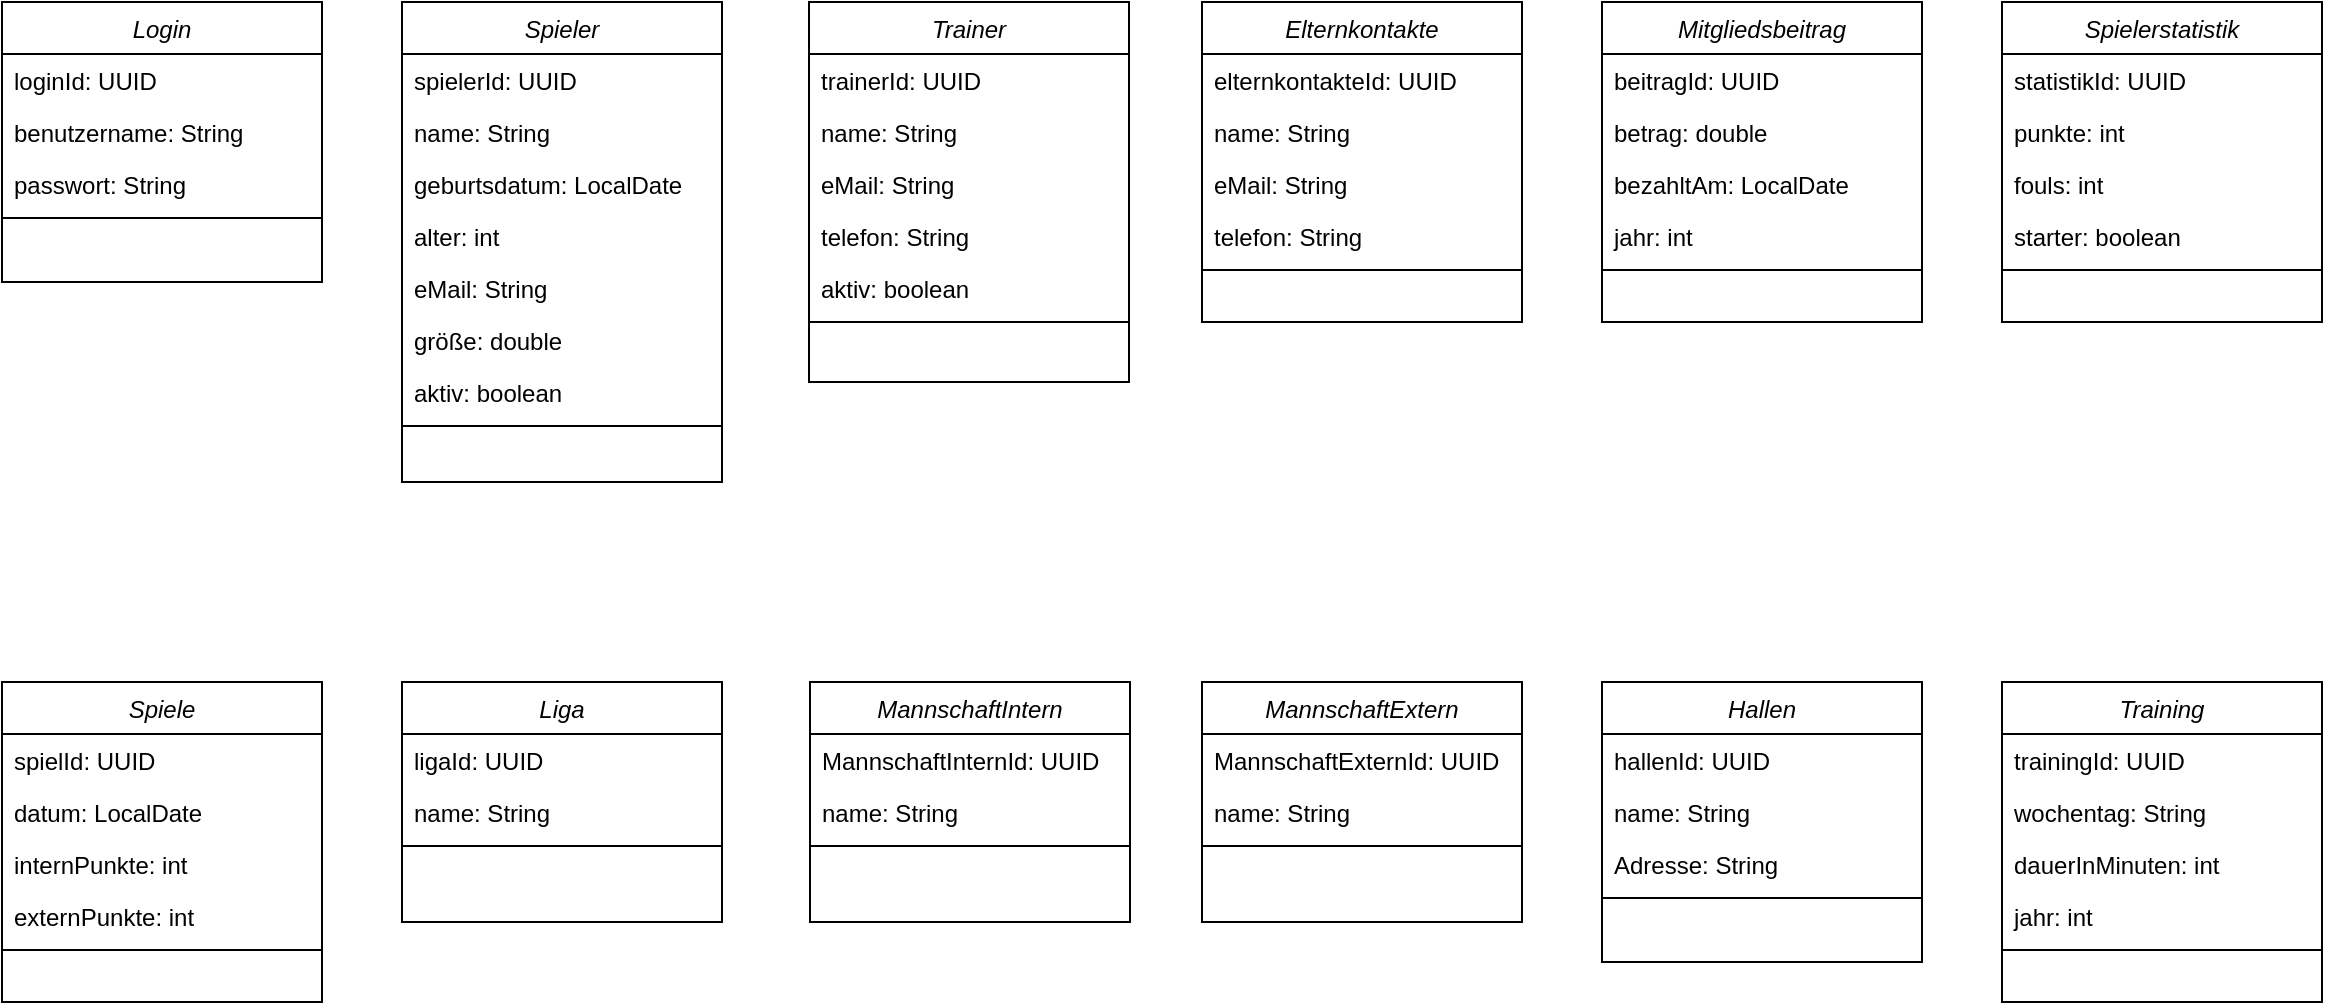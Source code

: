 <mxfile version="27.1.5">
  <diagram id="C5RBs43oDa-KdzZeNtuy" name="Page-1">
    <mxGraphModel dx="1426" dy="749" grid="1" gridSize="10" guides="1" tooltips="1" connect="1" arrows="1" fold="1" page="1" pageScale="1" pageWidth="827" pageHeight="1169" math="0" shadow="0">
      <root>
        <mxCell id="WIyWlLk6GJQsqaUBKTNV-0" />
        <mxCell id="WIyWlLk6GJQsqaUBKTNV-1" parent="WIyWlLk6GJQsqaUBKTNV-0" />
        <mxCell id="zkfFHV4jXpPFQw0GAbJ--0" value="Spieler" style="swimlane;fontStyle=2;align=center;verticalAlign=top;childLayout=stackLayout;horizontal=1;startSize=26;horizontalStack=0;resizeParent=1;resizeLast=0;collapsible=1;marginBottom=0;rounded=0;shadow=0;strokeWidth=1;" parent="WIyWlLk6GJQsqaUBKTNV-1" vertex="1">
          <mxGeometry x="210" y="10" width="160" height="240" as="geometry">
            <mxRectangle x="230" y="140" width="160" height="26" as="alternateBounds" />
          </mxGeometry>
        </mxCell>
        <mxCell id="BUYuYUJkXELkC0D5e6vk-4" value="spielerId: UUID" style="text;align=left;verticalAlign=top;spacingLeft=4;spacingRight=4;overflow=hidden;rotatable=0;points=[[0,0.5],[1,0.5]];portConstraint=eastwest;" vertex="1" parent="zkfFHV4jXpPFQw0GAbJ--0">
          <mxGeometry y="26" width="160" height="26" as="geometry" />
        </mxCell>
        <mxCell id="zkfFHV4jXpPFQw0GAbJ--1" value="name: String" style="text;align=left;verticalAlign=top;spacingLeft=4;spacingRight=4;overflow=hidden;rotatable=0;points=[[0,0.5],[1,0.5]];portConstraint=eastwest;" parent="zkfFHV4jXpPFQw0GAbJ--0" vertex="1">
          <mxGeometry y="52" width="160" height="26" as="geometry" />
        </mxCell>
        <mxCell id="zkfFHV4jXpPFQw0GAbJ--2" value="geburtsdatum: LocalDate" style="text;align=left;verticalAlign=top;spacingLeft=4;spacingRight=4;overflow=hidden;rotatable=0;points=[[0,0.5],[1,0.5]];portConstraint=eastwest;rounded=0;shadow=0;html=0;" parent="zkfFHV4jXpPFQw0GAbJ--0" vertex="1">
          <mxGeometry y="78" width="160" height="26" as="geometry" />
        </mxCell>
        <mxCell id="zkfFHV4jXpPFQw0GAbJ--3" value="alter: int" style="text;align=left;verticalAlign=top;spacingLeft=4;spacingRight=4;overflow=hidden;rotatable=0;points=[[0,0.5],[1,0.5]];portConstraint=eastwest;rounded=0;shadow=0;html=0;" parent="zkfFHV4jXpPFQw0GAbJ--0" vertex="1">
          <mxGeometry y="104" width="160" height="26" as="geometry" />
        </mxCell>
        <mxCell id="zkfFHV4jXpPFQw0GAbJ--5" value="eMail: String" style="text;align=left;verticalAlign=top;spacingLeft=4;spacingRight=4;overflow=hidden;rotatable=0;points=[[0,0.5],[1,0.5]];portConstraint=eastwest;" parent="zkfFHV4jXpPFQw0GAbJ--0" vertex="1">
          <mxGeometry y="130" width="160" height="26" as="geometry" />
        </mxCell>
        <mxCell id="BUYuYUJkXELkC0D5e6vk-0" value="größe: double" style="text;align=left;verticalAlign=top;spacingLeft=4;spacingRight=4;overflow=hidden;rotatable=0;points=[[0,0.5],[1,0.5]];portConstraint=eastwest;rounded=0;shadow=0;html=0;" vertex="1" parent="zkfFHV4jXpPFQw0GAbJ--0">
          <mxGeometry y="156" width="160" height="26" as="geometry" />
        </mxCell>
        <mxCell id="BUYuYUJkXELkC0D5e6vk-1" value="aktiv: boolean" style="text;align=left;verticalAlign=top;spacingLeft=4;spacingRight=4;overflow=hidden;rotatable=0;points=[[0,0.5],[1,0.5]];portConstraint=eastwest;" vertex="1" parent="zkfFHV4jXpPFQw0GAbJ--0">
          <mxGeometry y="182" width="160" height="26" as="geometry" />
        </mxCell>
        <mxCell id="zkfFHV4jXpPFQw0GAbJ--4" value="" style="line;html=1;strokeWidth=1;align=left;verticalAlign=middle;spacingTop=-1;spacingLeft=3;spacingRight=3;rotatable=0;labelPosition=right;points=[];portConstraint=eastwest;" parent="zkfFHV4jXpPFQw0GAbJ--0" vertex="1">
          <mxGeometry y="208" width="160" height="8" as="geometry" />
        </mxCell>
        <mxCell id="BUYuYUJkXELkC0D5e6vk-6" value="Trainer" style="swimlane;fontStyle=2;align=center;verticalAlign=top;childLayout=stackLayout;horizontal=1;startSize=26;horizontalStack=0;resizeParent=1;resizeLast=0;collapsible=1;marginBottom=0;rounded=0;shadow=0;strokeWidth=1;" vertex="1" parent="WIyWlLk6GJQsqaUBKTNV-1">
          <mxGeometry x="413.5" y="10" width="160" height="190" as="geometry">
            <mxRectangle x="230" y="140" width="160" height="26" as="alternateBounds" />
          </mxGeometry>
        </mxCell>
        <mxCell id="BUYuYUJkXELkC0D5e6vk-7" value="trainerId: UUID" style="text;align=left;verticalAlign=top;spacingLeft=4;spacingRight=4;overflow=hidden;rotatable=0;points=[[0,0.5],[1,0.5]];portConstraint=eastwest;" vertex="1" parent="BUYuYUJkXELkC0D5e6vk-6">
          <mxGeometry y="26" width="160" height="26" as="geometry" />
        </mxCell>
        <mxCell id="BUYuYUJkXELkC0D5e6vk-8" value="name: String" style="text;align=left;verticalAlign=top;spacingLeft=4;spacingRight=4;overflow=hidden;rotatable=0;points=[[0,0.5],[1,0.5]];portConstraint=eastwest;" vertex="1" parent="BUYuYUJkXELkC0D5e6vk-6">
          <mxGeometry y="52" width="160" height="26" as="geometry" />
        </mxCell>
        <mxCell id="BUYuYUJkXELkC0D5e6vk-11" value="eMail: String" style="text;align=left;verticalAlign=top;spacingLeft=4;spacingRight=4;overflow=hidden;rotatable=0;points=[[0,0.5],[1,0.5]];portConstraint=eastwest;" vertex="1" parent="BUYuYUJkXELkC0D5e6vk-6">
          <mxGeometry y="78" width="160" height="26" as="geometry" />
        </mxCell>
        <mxCell id="BUYuYUJkXELkC0D5e6vk-15" value="telefon: String" style="text;align=left;verticalAlign=top;spacingLeft=4;spacingRight=4;overflow=hidden;rotatable=0;points=[[0,0.5],[1,0.5]];portConstraint=eastwest;" vertex="1" parent="BUYuYUJkXELkC0D5e6vk-6">
          <mxGeometry y="104" width="160" height="26" as="geometry" />
        </mxCell>
        <mxCell id="BUYuYUJkXELkC0D5e6vk-13" value="aktiv: boolean" style="text;align=left;verticalAlign=top;spacingLeft=4;spacingRight=4;overflow=hidden;rotatable=0;points=[[0,0.5],[1,0.5]];portConstraint=eastwest;" vertex="1" parent="BUYuYUJkXELkC0D5e6vk-6">
          <mxGeometry y="130" width="160" height="26" as="geometry" />
        </mxCell>
        <mxCell id="BUYuYUJkXELkC0D5e6vk-14" value="" style="line;html=1;strokeWidth=1;align=left;verticalAlign=middle;spacingTop=-1;spacingLeft=3;spacingRight=3;rotatable=0;labelPosition=right;points=[];portConstraint=eastwest;" vertex="1" parent="BUYuYUJkXELkC0D5e6vk-6">
          <mxGeometry y="156" width="160" height="8" as="geometry" />
        </mxCell>
        <mxCell id="BUYuYUJkXELkC0D5e6vk-16" value="Login" style="swimlane;fontStyle=2;align=center;verticalAlign=top;childLayout=stackLayout;horizontal=1;startSize=26;horizontalStack=0;resizeParent=1;resizeLast=0;collapsible=1;marginBottom=0;rounded=0;shadow=0;strokeWidth=1;" vertex="1" parent="WIyWlLk6GJQsqaUBKTNV-1">
          <mxGeometry x="10" y="10" width="160" height="140" as="geometry">
            <mxRectangle x="230" y="140" width="160" height="26" as="alternateBounds" />
          </mxGeometry>
        </mxCell>
        <mxCell id="BUYuYUJkXELkC0D5e6vk-17" value="loginId: UUID" style="text;align=left;verticalAlign=top;spacingLeft=4;spacingRight=4;overflow=hidden;rotatable=0;points=[[0,0.5],[1,0.5]];portConstraint=eastwest;" vertex="1" parent="BUYuYUJkXELkC0D5e6vk-16">
          <mxGeometry y="26" width="160" height="26" as="geometry" />
        </mxCell>
        <mxCell id="BUYuYUJkXELkC0D5e6vk-18" value="benutzername: String" style="text;align=left;verticalAlign=top;spacingLeft=4;spacingRight=4;overflow=hidden;rotatable=0;points=[[0,0.5],[1,0.5]];portConstraint=eastwest;" vertex="1" parent="BUYuYUJkXELkC0D5e6vk-16">
          <mxGeometry y="52" width="160" height="26" as="geometry" />
        </mxCell>
        <mxCell id="BUYuYUJkXELkC0D5e6vk-19" value="passwort: String" style="text;align=left;verticalAlign=top;spacingLeft=4;spacingRight=4;overflow=hidden;rotatable=0;points=[[0,0.5],[1,0.5]];portConstraint=eastwest;" vertex="1" parent="BUYuYUJkXELkC0D5e6vk-16">
          <mxGeometry y="78" width="160" height="26" as="geometry" />
        </mxCell>
        <mxCell id="BUYuYUJkXELkC0D5e6vk-22" value="" style="line;html=1;strokeWidth=1;align=left;verticalAlign=middle;spacingTop=-1;spacingLeft=3;spacingRight=3;rotatable=0;labelPosition=right;points=[];portConstraint=eastwest;" vertex="1" parent="BUYuYUJkXELkC0D5e6vk-16">
          <mxGeometry y="104" width="160" height="8" as="geometry" />
        </mxCell>
        <mxCell id="BUYuYUJkXELkC0D5e6vk-23" value="Elternkontakte" style="swimlane;fontStyle=2;align=center;verticalAlign=top;childLayout=stackLayout;horizontal=1;startSize=26;horizontalStack=0;resizeParent=1;resizeLast=0;collapsible=1;marginBottom=0;rounded=0;shadow=0;strokeWidth=1;" vertex="1" parent="WIyWlLk6GJQsqaUBKTNV-1">
          <mxGeometry x="610" y="10" width="160" height="160" as="geometry">
            <mxRectangle x="230" y="140" width="160" height="26" as="alternateBounds" />
          </mxGeometry>
        </mxCell>
        <mxCell id="BUYuYUJkXELkC0D5e6vk-24" value="elternkontakteId: UUID" style="text;align=left;verticalAlign=top;spacingLeft=4;spacingRight=4;overflow=hidden;rotatable=0;points=[[0,0.5],[1,0.5]];portConstraint=eastwest;" vertex="1" parent="BUYuYUJkXELkC0D5e6vk-23">
          <mxGeometry y="26" width="160" height="26" as="geometry" />
        </mxCell>
        <mxCell id="BUYuYUJkXELkC0D5e6vk-25" value="name: String" style="text;align=left;verticalAlign=top;spacingLeft=4;spacingRight=4;overflow=hidden;rotatable=0;points=[[0,0.5],[1,0.5]];portConstraint=eastwest;" vertex="1" parent="BUYuYUJkXELkC0D5e6vk-23">
          <mxGeometry y="52" width="160" height="26" as="geometry" />
        </mxCell>
        <mxCell id="BUYuYUJkXELkC0D5e6vk-26" value="eMail: String" style="text;align=left;verticalAlign=top;spacingLeft=4;spacingRight=4;overflow=hidden;rotatable=0;points=[[0,0.5],[1,0.5]];portConstraint=eastwest;" vertex="1" parent="BUYuYUJkXELkC0D5e6vk-23">
          <mxGeometry y="78" width="160" height="26" as="geometry" />
        </mxCell>
        <mxCell id="BUYuYUJkXELkC0D5e6vk-27" value="telefon: String" style="text;align=left;verticalAlign=top;spacingLeft=4;spacingRight=4;overflow=hidden;rotatable=0;points=[[0,0.5],[1,0.5]];portConstraint=eastwest;" vertex="1" parent="BUYuYUJkXELkC0D5e6vk-23">
          <mxGeometry y="104" width="160" height="26" as="geometry" />
        </mxCell>
        <mxCell id="BUYuYUJkXELkC0D5e6vk-29" value="" style="line;html=1;strokeWidth=1;align=left;verticalAlign=middle;spacingTop=-1;spacingLeft=3;spacingRight=3;rotatable=0;labelPosition=right;points=[];portConstraint=eastwest;" vertex="1" parent="BUYuYUJkXELkC0D5e6vk-23">
          <mxGeometry y="130" width="160" height="8" as="geometry" />
        </mxCell>
        <mxCell id="BUYuYUJkXELkC0D5e6vk-30" value="Mitgliedsbeitrag" style="swimlane;fontStyle=2;align=center;verticalAlign=top;childLayout=stackLayout;horizontal=1;startSize=26;horizontalStack=0;resizeParent=1;resizeLast=0;collapsible=1;marginBottom=0;rounded=0;shadow=0;strokeWidth=1;" vertex="1" parent="WIyWlLk6GJQsqaUBKTNV-1">
          <mxGeometry x="810" y="10" width="160" height="160" as="geometry">
            <mxRectangle x="230" y="140" width="160" height="26" as="alternateBounds" />
          </mxGeometry>
        </mxCell>
        <mxCell id="BUYuYUJkXELkC0D5e6vk-31" value="beitragId: UUID" style="text;align=left;verticalAlign=top;spacingLeft=4;spacingRight=4;overflow=hidden;rotatable=0;points=[[0,0.5],[1,0.5]];portConstraint=eastwest;" vertex="1" parent="BUYuYUJkXELkC0D5e6vk-30">
          <mxGeometry y="26" width="160" height="26" as="geometry" />
        </mxCell>
        <mxCell id="BUYuYUJkXELkC0D5e6vk-32" value="betrag: double" style="text;align=left;verticalAlign=top;spacingLeft=4;spacingRight=4;overflow=hidden;rotatable=0;points=[[0,0.5],[1,0.5]];portConstraint=eastwest;" vertex="1" parent="BUYuYUJkXELkC0D5e6vk-30">
          <mxGeometry y="52" width="160" height="26" as="geometry" />
        </mxCell>
        <mxCell id="BUYuYUJkXELkC0D5e6vk-33" value="bezahltAm: LocalDate" style="text;align=left;verticalAlign=top;spacingLeft=4;spacingRight=4;overflow=hidden;rotatable=0;points=[[0,0.5],[1,0.5]];portConstraint=eastwest;" vertex="1" parent="BUYuYUJkXELkC0D5e6vk-30">
          <mxGeometry y="78" width="160" height="26" as="geometry" />
        </mxCell>
        <mxCell id="BUYuYUJkXELkC0D5e6vk-34" value="jahr: int" style="text;align=left;verticalAlign=top;spacingLeft=4;spacingRight=4;overflow=hidden;rotatable=0;points=[[0,0.5],[1,0.5]];portConstraint=eastwest;" vertex="1" parent="BUYuYUJkXELkC0D5e6vk-30">
          <mxGeometry y="104" width="160" height="26" as="geometry" />
        </mxCell>
        <mxCell id="BUYuYUJkXELkC0D5e6vk-35" value="" style="line;html=1;strokeWidth=1;align=left;verticalAlign=middle;spacingTop=-1;spacingLeft=3;spacingRight=3;rotatable=0;labelPosition=right;points=[];portConstraint=eastwest;" vertex="1" parent="BUYuYUJkXELkC0D5e6vk-30">
          <mxGeometry y="130" width="160" height="8" as="geometry" />
        </mxCell>
        <mxCell id="BUYuYUJkXELkC0D5e6vk-36" value="Spielerstatistik" style="swimlane;fontStyle=2;align=center;verticalAlign=top;childLayout=stackLayout;horizontal=1;startSize=26;horizontalStack=0;resizeParent=1;resizeLast=0;collapsible=1;marginBottom=0;rounded=0;shadow=0;strokeWidth=1;" vertex="1" parent="WIyWlLk6GJQsqaUBKTNV-1">
          <mxGeometry x="1010" y="10" width="160" height="160" as="geometry">
            <mxRectangle x="230" y="140" width="160" height="26" as="alternateBounds" />
          </mxGeometry>
        </mxCell>
        <mxCell id="BUYuYUJkXELkC0D5e6vk-37" value="statistikId: UUID" style="text;align=left;verticalAlign=top;spacingLeft=4;spacingRight=4;overflow=hidden;rotatable=0;points=[[0,0.5],[1,0.5]];portConstraint=eastwest;" vertex="1" parent="BUYuYUJkXELkC0D5e6vk-36">
          <mxGeometry y="26" width="160" height="26" as="geometry" />
        </mxCell>
        <mxCell id="BUYuYUJkXELkC0D5e6vk-38" value="punkte: int" style="text;align=left;verticalAlign=top;spacingLeft=4;spacingRight=4;overflow=hidden;rotatable=0;points=[[0,0.5],[1,0.5]];portConstraint=eastwest;" vertex="1" parent="BUYuYUJkXELkC0D5e6vk-36">
          <mxGeometry y="52" width="160" height="26" as="geometry" />
        </mxCell>
        <mxCell id="BUYuYUJkXELkC0D5e6vk-39" value="fouls: int" style="text;align=left;verticalAlign=top;spacingLeft=4;spacingRight=4;overflow=hidden;rotatable=0;points=[[0,0.5],[1,0.5]];portConstraint=eastwest;" vertex="1" parent="BUYuYUJkXELkC0D5e6vk-36">
          <mxGeometry y="78" width="160" height="26" as="geometry" />
        </mxCell>
        <mxCell id="BUYuYUJkXELkC0D5e6vk-40" value="starter: boolean" style="text;align=left;verticalAlign=top;spacingLeft=4;spacingRight=4;overflow=hidden;rotatable=0;points=[[0,0.5],[1,0.5]];portConstraint=eastwest;" vertex="1" parent="BUYuYUJkXELkC0D5e6vk-36">
          <mxGeometry y="104" width="160" height="26" as="geometry" />
        </mxCell>
        <mxCell id="BUYuYUJkXELkC0D5e6vk-41" value="" style="line;html=1;strokeWidth=1;align=left;verticalAlign=middle;spacingTop=-1;spacingLeft=3;spacingRight=3;rotatable=0;labelPosition=right;points=[];portConstraint=eastwest;" vertex="1" parent="BUYuYUJkXELkC0D5e6vk-36">
          <mxGeometry y="130" width="160" height="8" as="geometry" />
        </mxCell>
        <mxCell id="BUYuYUJkXELkC0D5e6vk-42" value="Spiele" style="swimlane;fontStyle=2;align=center;verticalAlign=top;childLayout=stackLayout;horizontal=1;startSize=26;horizontalStack=0;resizeParent=1;resizeLast=0;collapsible=1;marginBottom=0;rounded=0;shadow=0;strokeWidth=1;" vertex="1" parent="WIyWlLk6GJQsqaUBKTNV-1">
          <mxGeometry x="10" y="350" width="160" height="160" as="geometry">
            <mxRectangle x="230" y="140" width="160" height="26" as="alternateBounds" />
          </mxGeometry>
        </mxCell>
        <mxCell id="BUYuYUJkXELkC0D5e6vk-43" value="spielId: UUID" style="text;align=left;verticalAlign=top;spacingLeft=4;spacingRight=4;overflow=hidden;rotatable=0;points=[[0,0.5],[1,0.5]];portConstraint=eastwest;" vertex="1" parent="BUYuYUJkXELkC0D5e6vk-42">
          <mxGeometry y="26" width="160" height="26" as="geometry" />
        </mxCell>
        <mxCell id="BUYuYUJkXELkC0D5e6vk-44" value="datum: LocalDate" style="text;align=left;verticalAlign=top;spacingLeft=4;spacingRight=4;overflow=hidden;rotatable=0;points=[[0,0.5],[1,0.5]];portConstraint=eastwest;" vertex="1" parent="BUYuYUJkXELkC0D5e6vk-42">
          <mxGeometry y="52" width="160" height="26" as="geometry" />
        </mxCell>
        <mxCell id="BUYuYUJkXELkC0D5e6vk-45" value="internPunkte: int" style="text;align=left;verticalAlign=top;spacingLeft=4;spacingRight=4;overflow=hidden;rotatable=0;points=[[0,0.5],[1,0.5]];portConstraint=eastwest;" vertex="1" parent="BUYuYUJkXELkC0D5e6vk-42">
          <mxGeometry y="78" width="160" height="26" as="geometry" />
        </mxCell>
        <mxCell id="BUYuYUJkXELkC0D5e6vk-46" value="externPunkte: int" style="text;align=left;verticalAlign=top;spacingLeft=4;spacingRight=4;overflow=hidden;rotatable=0;points=[[0,0.5],[1,0.5]];portConstraint=eastwest;" vertex="1" parent="BUYuYUJkXELkC0D5e6vk-42">
          <mxGeometry y="104" width="160" height="26" as="geometry" />
        </mxCell>
        <mxCell id="BUYuYUJkXELkC0D5e6vk-47" value="" style="line;html=1;strokeWidth=1;align=left;verticalAlign=middle;spacingTop=-1;spacingLeft=3;spacingRight=3;rotatable=0;labelPosition=right;points=[];portConstraint=eastwest;" vertex="1" parent="BUYuYUJkXELkC0D5e6vk-42">
          <mxGeometry y="130" width="160" height="8" as="geometry" />
        </mxCell>
        <mxCell id="BUYuYUJkXELkC0D5e6vk-48" value="Liga" style="swimlane;fontStyle=2;align=center;verticalAlign=top;childLayout=stackLayout;horizontal=1;startSize=26;horizontalStack=0;resizeParent=1;resizeLast=0;collapsible=1;marginBottom=0;rounded=0;shadow=0;strokeWidth=1;" vertex="1" parent="WIyWlLk6GJQsqaUBKTNV-1">
          <mxGeometry x="210" y="350" width="160" height="120" as="geometry">
            <mxRectangle x="230" y="140" width="160" height="26" as="alternateBounds" />
          </mxGeometry>
        </mxCell>
        <mxCell id="BUYuYUJkXELkC0D5e6vk-49" value="ligaId: UUID" style="text;align=left;verticalAlign=top;spacingLeft=4;spacingRight=4;overflow=hidden;rotatable=0;points=[[0,0.5],[1,0.5]];portConstraint=eastwest;" vertex="1" parent="BUYuYUJkXELkC0D5e6vk-48">
          <mxGeometry y="26" width="160" height="26" as="geometry" />
        </mxCell>
        <mxCell id="BUYuYUJkXELkC0D5e6vk-50" value="name: String" style="text;align=left;verticalAlign=top;spacingLeft=4;spacingRight=4;overflow=hidden;rotatable=0;points=[[0,0.5],[1,0.5]];portConstraint=eastwest;" vertex="1" parent="BUYuYUJkXELkC0D5e6vk-48">
          <mxGeometry y="52" width="160" height="26" as="geometry" />
        </mxCell>
        <mxCell id="BUYuYUJkXELkC0D5e6vk-52" value="" style="line;html=1;strokeWidth=1;align=left;verticalAlign=middle;spacingTop=-1;spacingLeft=3;spacingRight=3;rotatable=0;labelPosition=right;points=[];portConstraint=eastwest;" vertex="1" parent="BUYuYUJkXELkC0D5e6vk-48">
          <mxGeometry y="78" width="160" height="8" as="geometry" />
        </mxCell>
        <mxCell id="BUYuYUJkXELkC0D5e6vk-53" value="MannschaftIntern" style="swimlane;fontStyle=2;align=center;verticalAlign=top;childLayout=stackLayout;horizontal=1;startSize=26;horizontalStack=0;resizeParent=1;resizeLast=0;collapsible=1;marginBottom=0;rounded=0;shadow=0;strokeWidth=1;" vertex="1" parent="WIyWlLk6GJQsqaUBKTNV-1">
          <mxGeometry x="414" y="350" width="160" height="120" as="geometry">
            <mxRectangle x="230" y="140" width="160" height="26" as="alternateBounds" />
          </mxGeometry>
        </mxCell>
        <mxCell id="BUYuYUJkXELkC0D5e6vk-54" value="MannschaftInternId: UUID" style="text;align=left;verticalAlign=top;spacingLeft=4;spacingRight=4;overflow=hidden;rotatable=0;points=[[0,0.5],[1,0.5]];portConstraint=eastwest;" vertex="1" parent="BUYuYUJkXELkC0D5e6vk-53">
          <mxGeometry y="26" width="160" height="26" as="geometry" />
        </mxCell>
        <mxCell id="BUYuYUJkXELkC0D5e6vk-55" value="name: String" style="text;align=left;verticalAlign=top;spacingLeft=4;spacingRight=4;overflow=hidden;rotatable=0;points=[[0,0.5],[1,0.5]];portConstraint=eastwest;" vertex="1" parent="BUYuYUJkXELkC0D5e6vk-53">
          <mxGeometry y="52" width="160" height="26" as="geometry" />
        </mxCell>
        <mxCell id="BUYuYUJkXELkC0D5e6vk-56" value="" style="line;html=1;strokeWidth=1;align=left;verticalAlign=middle;spacingTop=-1;spacingLeft=3;spacingRight=3;rotatable=0;labelPosition=right;points=[];portConstraint=eastwest;" vertex="1" parent="BUYuYUJkXELkC0D5e6vk-53">
          <mxGeometry y="78" width="160" height="8" as="geometry" />
        </mxCell>
        <mxCell id="BUYuYUJkXELkC0D5e6vk-57" value="MannschaftExtern" style="swimlane;fontStyle=2;align=center;verticalAlign=top;childLayout=stackLayout;horizontal=1;startSize=26;horizontalStack=0;resizeParent=1;resizeLast=0;collapsible=1;marginBottom=0;rounded=0;shadow=0;strokeWidth=1;" vertex="1" parent="WIyWlLk6GJQsqaUBKTNV-1">
          <mxGeometry x="610" y="350" width="160" height="120" as="geometry">
            <mxRectangle x="230" y="140" width="160" height="26" as="alternateBounds" />
          </mxGeometry>
        </mxCell>
        <mxCell id="BUYuYUJkXELkC0D5e6vk-58" value="MannschaftExternId: UUID" style="text;align=left;verticalAlign=top;spacingLeft=4;spacingRight=4;overflow=hidden;rotatable=0;points=[[0,0.5],[1,0.5]];portConstraint=eastwest;" vertex="1" parent="BUYuYUJkXELkC0D5e6vk-57">
          <mxGeometry y="26" width="160" height="26" as="geometry" />
        </mxCell>
        <mxCell id="BUYuYUJkXELkC0D5e6vk-59" value="name: String" style="text;align=left;verticalAlign=top;spacingLeft=4;spacingRight=4;overflow=hidden;rotatable=0;points=[[0,0.5],[1,0.5]];portConstraint=eastwest;" vertex="1" parent="BUYuYUJkXELkC0D5e6vk-57">
          <mxGeometry y="52" width="160" height="26" as="geometry" />
        </mxCell>
        <mxCell id="BUYuYUJkXELkC0D5e6vk-60" value="" style="line;html=1;strokeWidth=1;align=left;verticalAlign=middle;spacingTop=-1;spacingLeft=3;spacingRight=3;rotatable=0;labelPosition=right;points=[];portConstraint=eastwest;" vertex="1" parent="BUYuYUJkXELkC0D5e6vk-57">
          <mxGeometry y="78" width="160" height="8" as="geometry" />
        </mxCell>
        <mxCell id="BUYuYUJkXELkC0D5e6vk-61" value="Hallen" style="swimlane;fontStyle=2;align=center;verticalAlign=top;childLayout=stackLayout;horizontal=1;startSize=26;horizontalStack=0;resizeParent=1;resizeLast=0;collapsible=1;marginBottom=0;rounded=0;shadow=0;strokeWidth=1;" vertex="1" parent="WIyWlLk6GJQsqaUBKTNV-1">
          <mxGeometry x="810" y="350" width="160" height="140" as="geometry">
            <mxRectangle x="230" y="140" width="160" height="26" as="alternateBounds" />
          </mxGeometry>
        </mxCell>
        <mxCell id="BUYuYUJkXELkC0D5e6vk-62" value="hallenId: UUID" style="text;align=left;verticalAlign=top;spacingLeft=4;spacingRight=4;overflow=hidden;rotatable=0;points=[[0,0.5],[1,0.5]];portConstraint=eastwest;" vertex="1" parent="BUYuYUJkXELkC0D5e6vk-61">
          <mxGeometry y="26" width="160" height="26" as="geometry" />
        </mxCell>
        <mxCell id="BUYuYUJkXELkC0D5e6vk-63" value="name: String" style="text;align=left;verticalAlign=top;spacingLeft=4;spacingRight=4;overflow=hidden;rotatable=0;points=[[0,0.5],[1,0.5]];portConstraint=eastwest;" vertex="1" parent="BUYuYUJkXELkC0D5e6vk-61">
          <mxGeometry y="52" width="160" height="26" as="geometry" />
        </mxCell>
        <mxCell id="BUYuYUJkXELkC0D5e6vk-64" value="Adresse: String" style="text;align=left;verticalAlign=top;spacingLeft=4;spacingRight=4;overflow=hidden;rotatable=0;points=[[0,0.5],[1,0.5]];portConstraint=eastwest;" vertex="1" parent="BUYuYUJkXELkC0D5e6vk-61">
          <mxGeometry y="78" width="160" height="26" as="geometry" />
        </mxCell>
        <mxCell id="BUYuYUJkXELkC0D5e6vk-65" value="" style="line;html=1;strokeWidth=1;align=left;verticalAlign=middle;spacingTop=-1;spacingLeft=3;spacingRight=3;rotatable=0;labelPosition=right;points=[];portConstraint=eastwest;" vertex="1" parent="BUYuYUJkXELkC0D5e6vk-61">
          <mxGeometry y="104" width="160" height="8" as="geometry" />
        </mxCell>
        <mxCell id="BUYuYUJkXELkC0D5e6vk-66" value="Training" style="swimlane;fontStyle=2;align=center;verticalAlign=top;childLayout=stackLayout;horizontal=1;startSize=26;horizontalStack=0;resizeParent=1;resizeLast=0;collapsible=1;marginBottom=0;rounded=0;shadow=0;strokeWidth=1;" vertex="1" parent="WIyWlLk6GJQsqaUBKTNV-1">
          <mxGeometry x="1010" y="350" width="160" height="160" as="geometry">
            <mxRectangle x="230" y="140" width="160" height="26" as="alternateBounds" />
          </mxGeometry>
        </mxCell>
        <mxCell id="BUYuYUJkXELkC0D5e6vk-67" value="trainingId: UUID" style="text;align=left;verticalAlign=top;spacingLeft=4;spacingRight=4;overflow=hidden;rotatable=0;points=[[0,0.5],[1,0.5]];portConstraint=eastwest;" vertex="1" parent="BUYuYUJkXELkC0D5e6vk-66">
          <mxGeometry y="26" width="160" height="26" as="geometry" />
        </mxCell>
        <mxCell id="BUYuYUJkXELkC0D5e6vk-68" value="wochentag: String" style="text;align=left;verticalAlign=top;spacingLeft=4;spacingRight=4;overflow=hidden;rotatable=0;points=[[0,0.5],[1,0.5]];portConstraint=eastwest;" vertex="1" parent="BUYuYUJkXELkC0D5e6vk-66">
          <mxGeometry y="52" width="160" height="26" as="geometry" />
        </mxCell>
        <mxCell id="BUYuYUJkXELkC0D5e6vk-69" value="dauerInMinuten: int" style="text;align=left;verticalAlign=top;spacingLeft=4;spacingRight=4;overflow=hidden;rotatable=0;points=[[0,0.5],[1,0.5]];portConstraint=eastwest;" vertex="1" parent="BUYuYUJkXELkC0D5e6vk-66">
          <mxGeometry y="78" width="160" height="26" as="geometry" />
        </mxCell>
        <mxCell id="BUYuYUJkXELkC0D5e6vk-70" value="jahr: int" style="text;align=left;verticalAlign=top;spacingLeft=4;spacingRight=4;overflow=hidden;rotatable=0;points=[[0,0.5],[1,0.5]];portConstraint=eastwest;" vertex="1" parent="BUYuYUJkXELkC0D5e6vk-66">
          <mxGeometry y="104" width="160" height="26" as="geometry" />
        </mxCell>
        <mxCell id="BUYuYUJkXELkC0D5e6vk-71" value="" style="line;html=1;strokeWidth=1;align=left;verticalAlign=middle;spacingTop=-1;spacingLeft=3;spacingRight=3;rotatable=0;labelPosition=right;points=[];portConstraint=eastwest;" vertex="1" parent="BUYuYUJkXELkC0D5e6vk-66">
          <mxGeometry y="130" width="160" height="8" as="geometry" />
        </mxCell>
      </root>
    </mxGraphModel>
  </diagram>
</mxfile>

